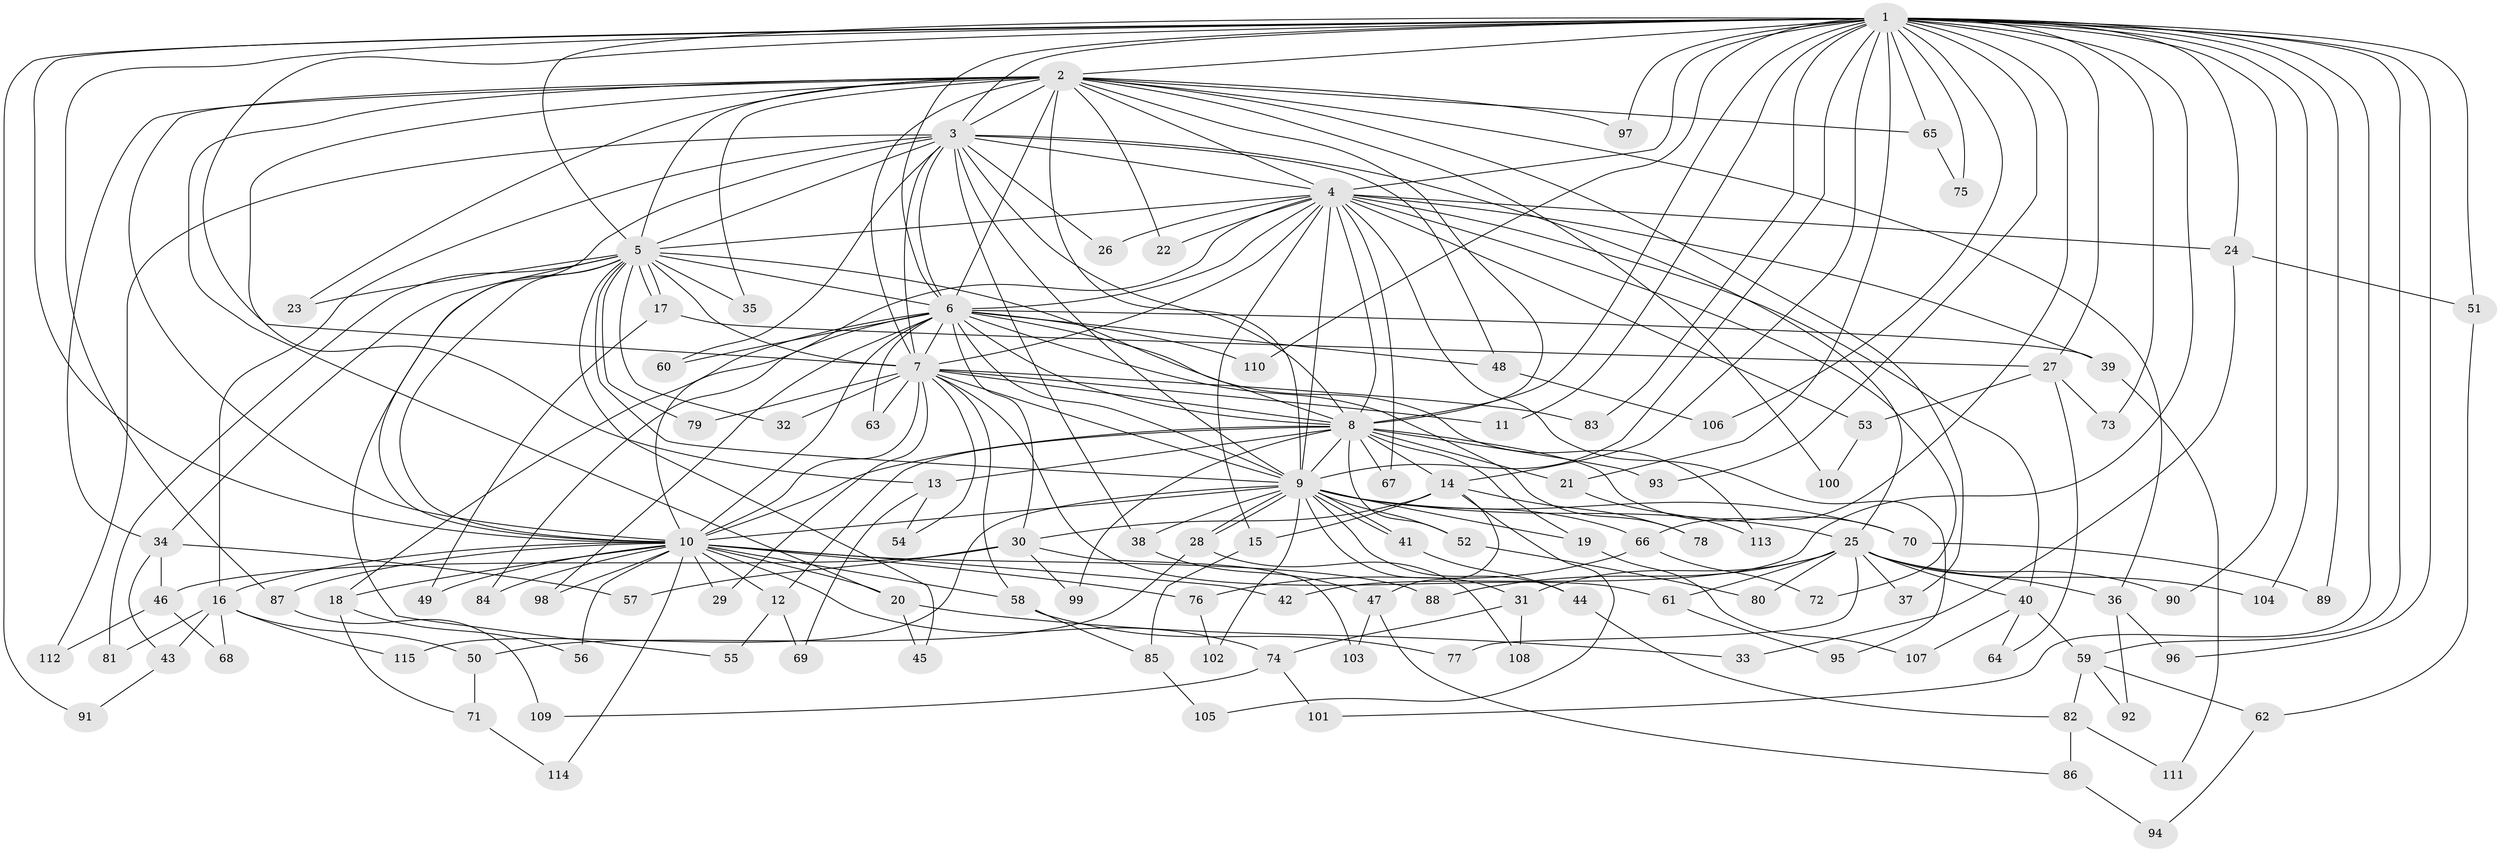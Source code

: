 // coarse degree distribution, {21: 0.034482758620689655, 15: 0.034482758620689655, 3: 0.3103448275862069, 4: 0.1896551724137931, 13: 0.017241379310344827, 2: 0.20689655172413793, 16: 0.034482758620689655, 5: 0.06896551724137931, 7: 0.034482758620689655, 12: 0.017241379310344827, 25: 0.017241379310344827, 10: 0.017241379310344827, 6: 0.017241379310344827}
// Generated by graph-tools (version 1.1) at 2025/36/03/04/25 23:36:36]
// undirected, 115 vertices, 255 edges
graph export_dot {
  node [color=gray90,style=filled];
  1;
  2;
  3;
  4;
  5;
  6;
  7;
  8;
  9;
  10;
  11;
  12;
  13;
  14;
  15;
  16;
  17;
  18;
  19;
  20;
  21;
  22;
  23;
  24;
  25;
  26;
  27;
  28;
  29;
  30;
  31;
  32;
  33;
  34;
  35;
  36;
  37;
  38;
  39;
  40;
  41;
  42;
  43;
  44;
  45;
  46;
  47;
  48;
  49;
  50;
  51;
  52;
  53;
  54;
  55;
  56;
  57;
  58;
  59;
  60;
  61;
  62;
  63;
  64;
  65;
  66;
  67;
  68;
  69;
  70;
  71;
  72;
  73;
  74;
  75;
  76;
  77;
  78;
  79;
  80;
  81;
  82;
  83;
  84;
  85;
  86;
  87;
  88;
  89;
  90;
  91;
  92;
  93;
  94;
  95;
  96;
  97;
  98;
  99;
  100;
  101;
  102;
  103;
  104;
  105;
  106;
  107;
  108;
  109;
  110;
  111;
  112;
  113;
  114;
  115;
  1 -- 2;
  1 -- 3;
  1 -- 4;
  1 -- 5;
  1 -- 6;
  1 -- 7;
  1 -- 8;
  1 -- 9;
  1 -- 10;
  1 -- 11;
  1 -- 14;
  1 -- 21;
  1 -- 24;
  1 -- 27;
  1 -- 42;
  1 -- 51;
  1 -- 59;
  1 -- 65;
  1 -- 66;
  1 -- 73;
  1 -- 75;
  1 -- 83;
  1 -- 87;
  1 -- 89;
  1 -- 90;
  1 -- 91;
  1 -- 93;
  1 -- 96;
  1 -- 97;
  1 -- 101;
  1 -- 104;
  1 -- 106;
  1 -- 110;
  2 -- 3;
  2 -- 4;
  2 -- 5;
  2 -- 6;
  2 -- 7;
  2 -- 8;
  2 -- 9;
  2 -- 10;
  2 -- 13;
  2 -- 20;
  2 -- 22;
  2 -- 23;
  2 -- 34;
  2 -- 35;
  2 -- 36;
  2 -- 37;
  2 -- 65;
  2 -- 97;
  2 -- 100;
  3 -- 4;
  3 -- 5;
  3 -- 6;
  3 -- 7;
  3 -- 8;
  3 -- 9;
  3 -- 10;
  3 -- 16;
  3 -- 25;
  3 -- 26;
  3 -- 38;
  3 -- 48;
  3 -- 60;
  3 -- 112;
  4 -- 5;
  4 -- 6;
  4 -- 7;
  4 -- 8;
  4 -- 9;
  4 -- 10;
  4 -- 15;
  4 -- 22;
  4 -- 24;
  4 -- 26;
  4 -- 39;
  4 -- 40;
  4 -- 53;
  4 -- 67;
  4 -- 72;
  4 -- 95;
  5 -- 6;
  5 -- 7;
  5 -- 8;
  5 -- 9;
  5 -- 10;
  5 -- 17;
  5 -- 17;
  5 -- 23;
  5 -- 32;
  5 -- 34;
  5 -- 35;
  5 -- 45;
  5 -- 55;
  5 -- 79;
  5 -- 81;
  6 -- 7;
  6 -- 8;
  6 -- 9;
  6 -- 10;
  6 -- 18;
  6 -- 30;
  6 -- 39;
  6 -- 48;
  6 -- 60;
  6 -- 63;
  6 -- 78;
  6 -- 84;
  6 -- 98;
  6 -- 110;
  6 -- 113;
  7 -- 8;
  7 -- 9;
  7 -- 10;
  7 -- 11;
  7 -- 29;
  7 -- 32;
  7 -- 54;
  7 -- 58;
  7 -- 61;
  7 -- 63;
  7 -- 79;
  7 -- 83;
  8 -- 9;
  8 -- 10;
  8 -- 12;
  8 -- 13;
  8 -- 14;
  8 -- 19;
  8 -- 21;
  8 -- 52;
  8 -- 67;
  8 -- 70;
  8 -- 93;
  8 -- 99;
  9 -- 10;
  9 -- 19;
  9 -- 25;
  9 -- 28;
  9 -- 28;
  9 -- 31;
  9 -- 38;
  9 -- 41;
  9 -- 41;
  9 -- 44;
  9 -- 52;
  9 -- 66;
  9 -- 70;
  9 -- 102;
  9 -- 115;
  10 -- 12;
  10 -- 16;
  10 -- 18;
  10 -- 20;
  10 -- 29;
  10 -- 42;
  10 -- 49;
  10 -- 56;
  10 -- 58;
  10 -- 74;
  10 -- 76;
  10 -- 84;
  10 -- 87;
  10 -- 88;
  10 -- 98;
  10 -- 114;
  12 -- 55;
  12 -- 69;
  13 -- 54;
  13 -- 69;
  14 -- 15;
  14 -- 30;
  14 -- 47;
  14 -- 78;
  14 -- 105;
  15 -- 85;
  16 -- 43;
  16 -- 50;
  16 -- 68;
  16 -- 81;
  16 -- 115;
  17 -- 27;
  17 -- 49;
  18 -- 56;
  18 -- 71;
  19 -- 107;
  20 -- 33;
  20 -- 45;
  21 -- 113;
  24 -- 33;
  24 -- 51;
  25 -- 31;
  25 -- 36;
  25 -- 37;
  25 -- 40;
  25 -- 61;
  25 -- 77;
  25 -- 80;
  25 -- 88;
  25 -- 90;
  25 -- 104;
  27 -- 53;
  27 -- 64;
  27 -- 73;
  28 -- 50;
  28 -- 108;
  30 -- 46;
  30 -- 57;
  30 -- 99;
  30 -- 103;
  31 -- 74;
  31 -- 108;
  34 -- 43;
  34 -- 46;
  34 -- 57;
  36 -- 92;
  36 -- 96;
  38 -- 47;
  39 -- 111;
  40 -- 59;
  40 -- 64;
  40 -- 107;
  41 -- 44;
  43 -- 91;
  44 -- 82;
  46 -- 68;
  46 -- 112;
  47 -- 86;
  47 -- 103;
  48 -- 106;
  50 -- 71;
  51 -- 62;
  52 -- 80;
  53 -- 100;
  58 -- 77;
  58 -- 85;
  59 -- 62;
  59 -- 82;
  59 -- 92;
  61 -- 95;
  62 -- 94;
  65 -- 75;
  66 -- 72;
  66 -- 76;
  70 -- 89;
  71 -- 114;
  74 -- 101;
  74 -- 109;
  76 -- 102;
  82 -- 86;
  82 -- 111;
  85 -- 105;
  86 -- 94;
  87 -- 109;
}
